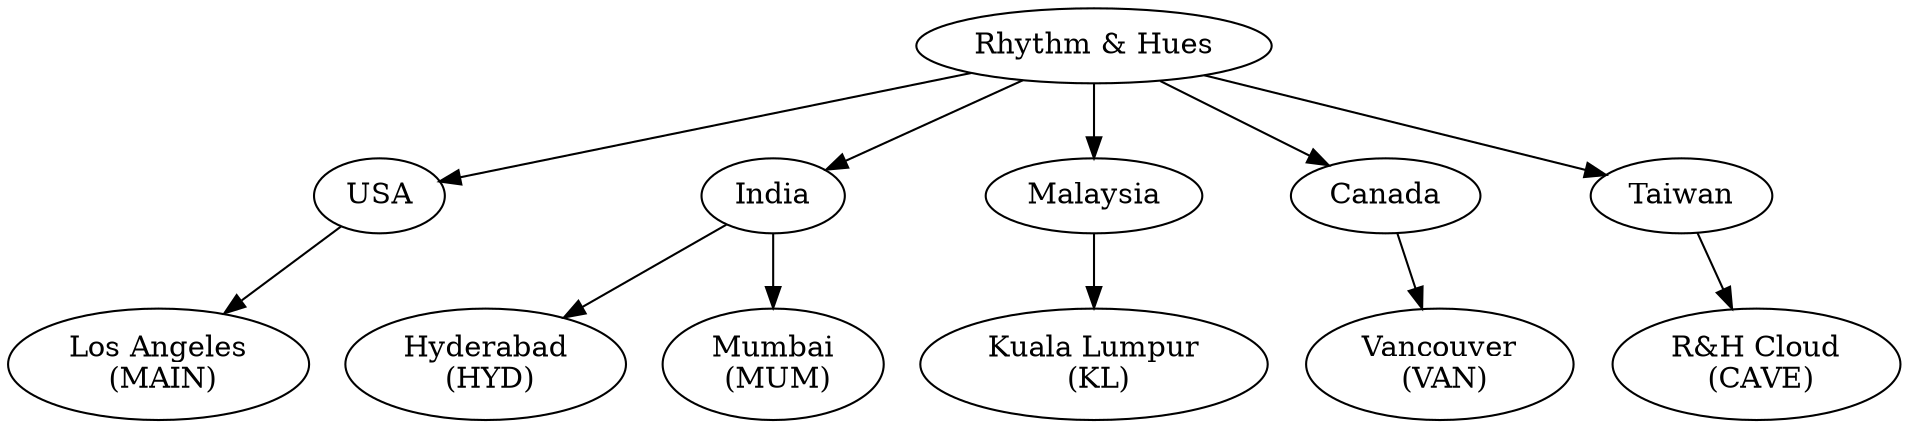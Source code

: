 digraph G {
   RnH [label="Rhythm & Hues"];

   USA; 
   India;
   Malaysia;
   Canada;
   Taiwan;

   RnH -> {USA, India, Malaysia, Canada, Taiwan};

   LA   [label="Los Angeles\n (MAIN)"];
   KL   [label="Kuala Lumpur\n (KL)"];
   VAN  [label="Vancouver\n (VAN)"];
   HYD  [label="Hyderabad\n (HYD)"];
   MUM  [label="Mumbai\n (MUM)"];
   CAVE [label="R&H Cloud\n (CAVE)"];

   USA -> LA;

   Canada -> VAN;

   India -> {MUM,HYD};

   Malaysia -> KL;

   Taiwan -> CAVE;
}
